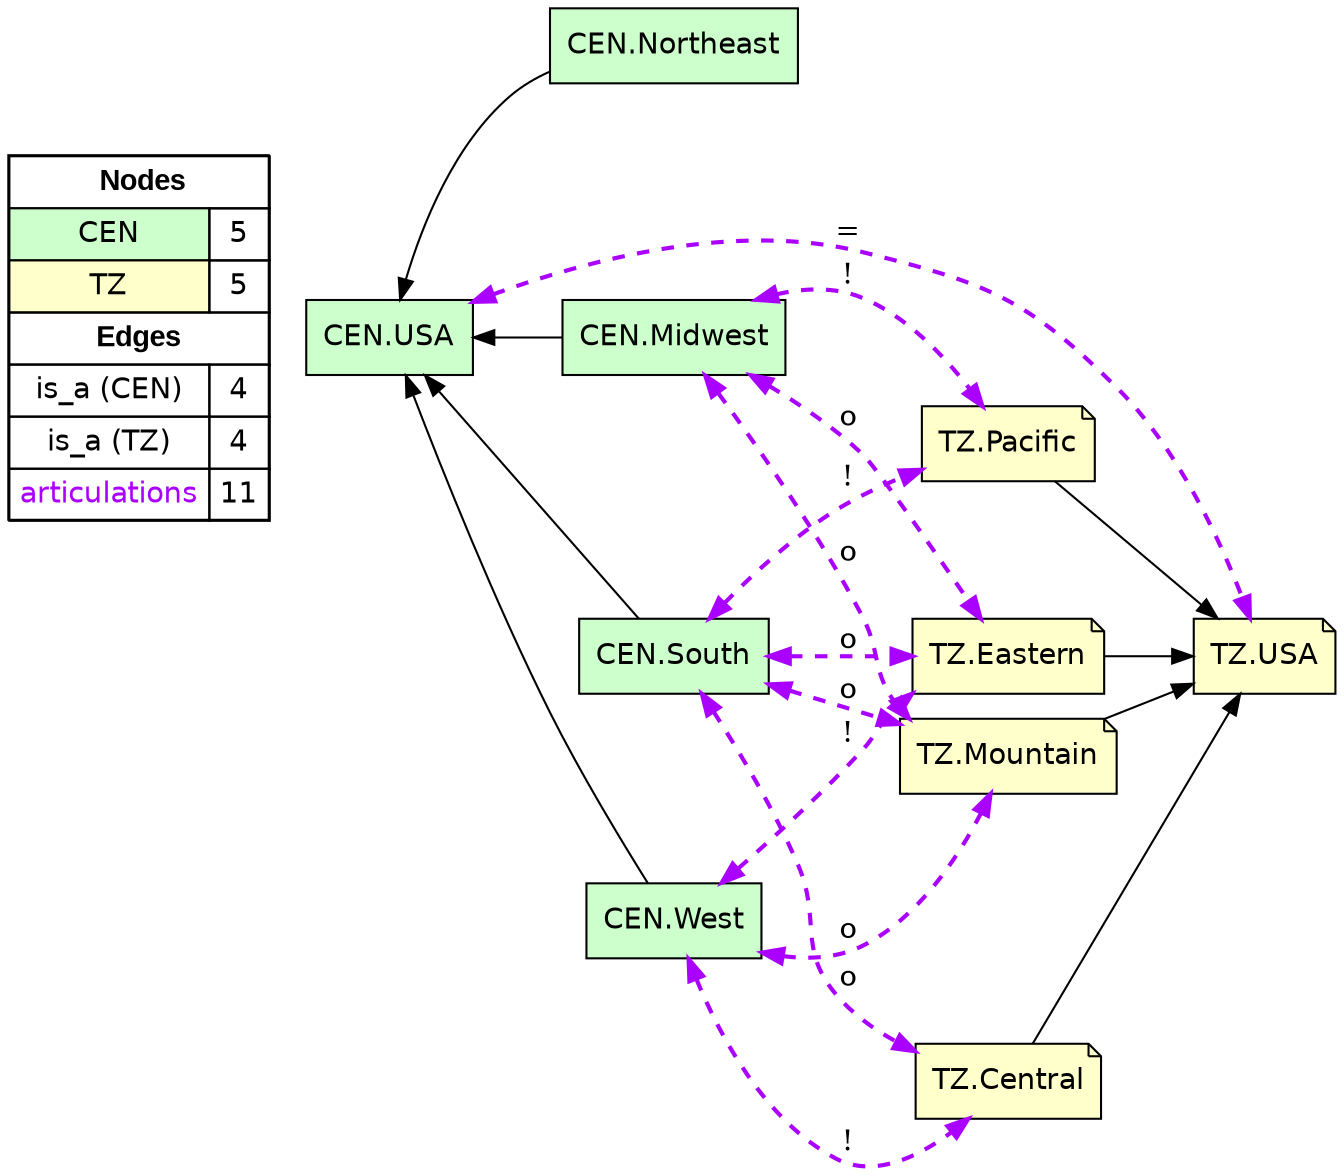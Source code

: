 digraph{
rankdir=LR
node[shape=circle style=filled fillcolor="#FFFFFF"] 
node[shape=box style=filled fillcolor="#CCFFCC" fontname="helvetica"] 
"CEN.Northeast"
"CEN.Midwest"
"CEN.South"
"CEN.USA"
"CEN.West"
node[shape=circle style=filled fillcolor="#FFFFFF"] 
node[shape=note style=filled fillcolor="#FFFFCC" fontname="helvetica"] 
"TZ.USA"
"TZ.Eastern"
"TZ.Mountain"
"TZ.Pacific"
"TZ.Central"
edge[style=solid color="#000000" constraint=true penwidth=1 dir=forward]
edge[style=solid color="#000000" constraint=true penwidth=1 dir=forward]
"CEN.USA" -> "CEN.Midwest" [dir=back]
"CEN.USA" -> "CEN.West" [dir=back]
"CEN.USA" -> "CEN.Northeast" [dir=back]
"CEN.USA" -> "CEN.South" [dir=back]
edge[style=solid color="#000000" constraint=true penwidth=1 dir=forward]
edge[style=solid color="#000000" constraint=true penwidth=1 dir=forward]
"TZ.Pacific" -> "TZ.USA"
"TZ.Eastern" -> "TZ.USA"
"TZ.Mountain" -> "TZ.USA"
"TZ.Central" -> "TZ.USA"
edge[style=solid color="#000000" constraint=true penwidth=1 dir=forward]
edge[style=dashed color="#AA00FF" constraint=true penwidth=2 dir=both]
"CEN.West" -> "TZ.Eastern" [label="!"]
"CEN.West" -> "TZ.Mountain" [label="o"]
"CEN.West" -> "TZ.Central" [label="!"]
"CEN.South" -> "TZ.Mountain" [label="o"]
"CEN.Midwest" -> "TZ.Mountain" [label="o"]
"CEN.South" -> "TZ.Pacific" [label="!"]
"CEN.South" -> "TZ.Central" [label="o"]
"CEN.Midwest" -> "TZ.Pacific" [label="!"]
"CEN.Midwest" -> "TZ.Eastern" [label="o"]
"CEN.USA" -> "TZ.USA" [label="="]
"CEN.South" -> "TZ.Eastern" [label="o"]
node[shape=box] 
{rank=source Legend [fillcolor= white margin=0 label=< 
 <TABLE BORDER="0" CELLBORDER="1" CELLSPACING="0" CELLPADDING="4"> 
<TR> <TD COLSPAN="2"><font face="Arial Black"> Nodes</font></TD> </TR> 
<TR> 
 <TD bgcolor="#CCFFCC" fontname="helvetica">CEN</TD> 
 <TD>5</TD> 
 </TR> 
<TR> 
 <TD bgcolor="#FFFFCC" fontname="helvetica">TZ</TD> 
 <TD>5</TD> 
 </TR> 
<TR> <TD COLSPAN="2"><font face = "Arial Black"> Edges </font></TD> </TR> 
<TR> 
 <TD><font color ="#000000">is_a (CEN)</font></TD><TD>4</TD>
</TR>
<TR> 
 <TD><font color ="#000000">is_a (TZ)</font></TD><TD>4</TD>
</TR>
<TR> 
 <TD><font color ="#AA00FF">articulations</font></TD><TD>11</TD>
</TR>
</TABLE> 
 >] } 
}